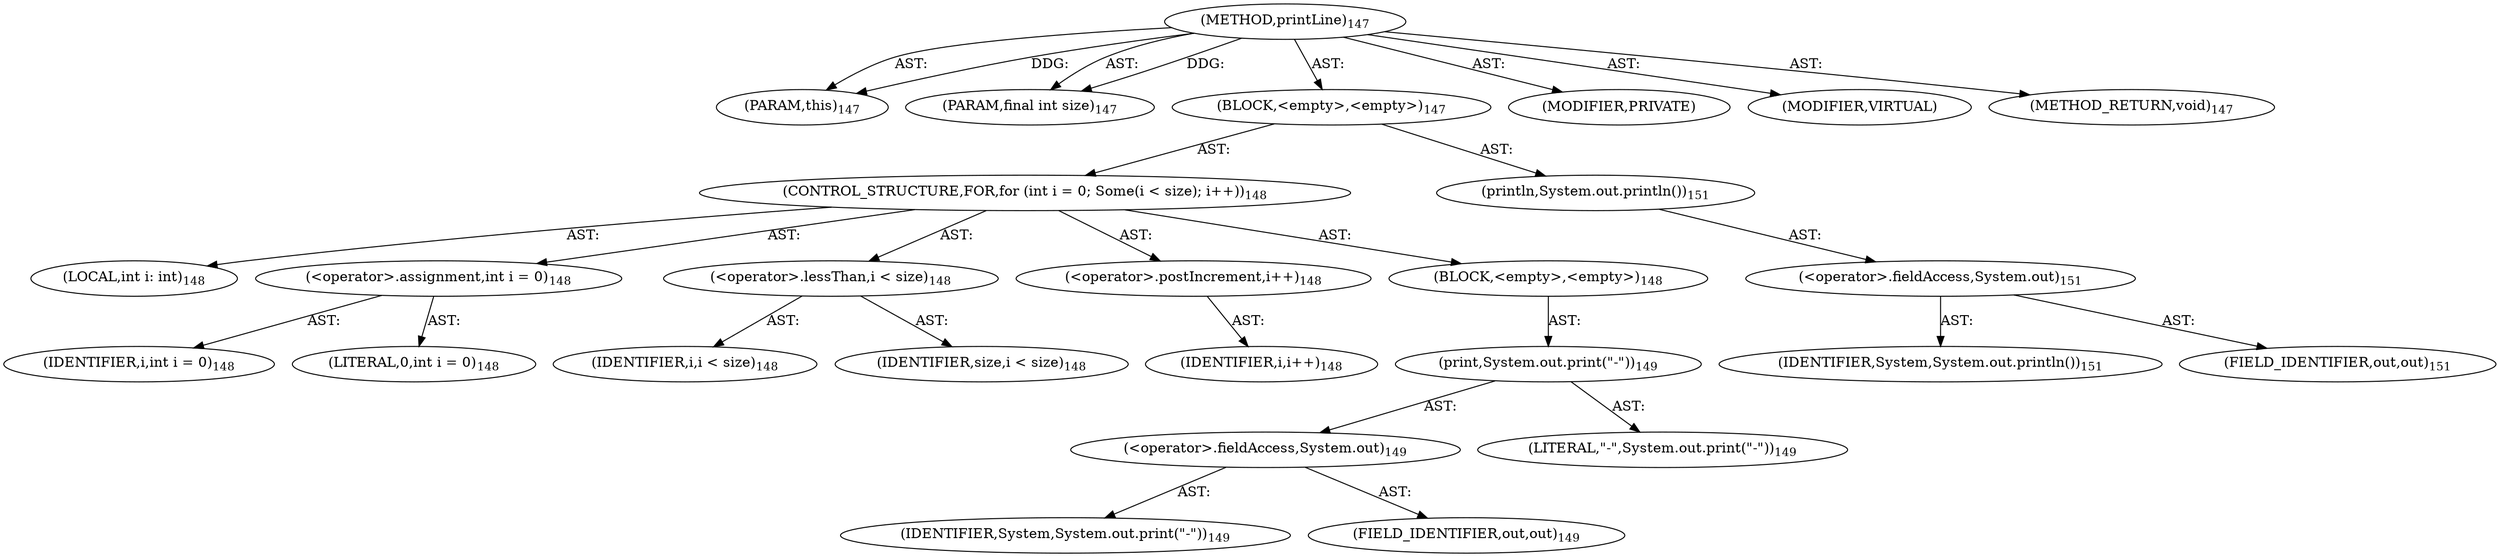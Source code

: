 digraph "printLine" {  
"111669149698" [label = <(METHOD,printLine)<SUB>147</SUB>> ]
"115964116997" [label = <(PARAM,this)<SUB>147</SUB>> ]
"115964116998" [label = <(PARAM,final int size)<SUB>147</SUB>> ]
"25769803787" [label = <(BLOCK,&lt;empty&gt;,&lt;empty&gt;)<SUB>147</SUB>> ]
"47244640265" [label = <(CONTROL_STRUCTURE,FOR,for (int i = 0; Some(i &lt; size); i++))<SUB>148</SUB>> ]
"94489280527" [label = <(LOCAL,int i: int)<SUB>148</SUB>> ]
"30064771152" [label = <(&lt;operator&gt;.assignment,int i = 0)<SUB>148</SUB>> ]
"68719476812" [label = <(IDENTIFIER,i,int i = 0)<SUB>148</SUB>> ]
"90194313233" [label = <(LITERAL,0,int i = 0)<SUB>148</SUB>> ]
"30064771153" [label = <(&lt;operator&gt;.lessThan,i &lt; size)<SUB>148</SUB>> ]
"68719476813" [label = <(IDENTIFIER,i,i &lt; size)<SUB>148</SUB>> ]
"68719476814" [label = <(IDENTIFIER,size,i &lt; size)<SUB>148</SUB>> ]
"30064771154" [label = <(&lt;operator&gt;.postIncrement,i++)<SUB>148</SUB>> ]
"68719476815" [label = <(IDENTIFIER,i,i++)<SUB>148</SUB>> ]
"25769803788" [label = <(BLOCK,&lt;empty&gt;,&lt;empty&gt;)<SUB>148</SUB>> ]
"30064771155" [label = <(print,System.out.print(&quot;-&quot;))<SUB>149</SUB>> ]
"30064771156" [label = <(&lt;operator&gt;.fieldAccess,System.out)<SUB>149</SUB>> ]
"68719476816" [label = <(IDENTIFIER,System,System.out.print(&quot;-&quot;))<SUB>149</SUB>> ]
"55834574868" [label = <(FIELD_IDENTIFIER,out,out)<SUB>149</SUB>> ]
"90194313234" [label = <(LITERAL,&quot;-&quot;,System.out.print(&quot;-&quot;))<SUB>149</SUB>> ]
"30064771157" [label = <(println,System.out.println())<SUB>151</SUB>> ]
"30064771158" [label = <(&lt;operator&gt;.fieldAccess,System.out)<SUB>151</SUB>> ]
"68719476817" [label = <(IDENTIFIER,System,System.out.println())<SUB>151</SUB>> ]
"55834574869" [label = <(FIELD_IDENTIFIER,out,out)<SUB>151</SUB>> ]
"133143986178" [label = <(MODIFIER,PRIVATE)> ]
"133143986179" [label = <(MODIFIER,VIRTUAL)> ]
"128849018882" [label = <(METHOD_RETURN,void)<SUB>147</SUB>> ]
  "111669149698" -> "115964116997"  [ label = "AST: "] 
  "111669149698" -> "115964116998"  [ label = "AST: "] 
  "111669149698" -> "25769803787"  [ label = "AST: "] 
  "111669149698" -> "133143986178"  [ label = "AST: "] 
  "111669149698" -> "133143986179"  [ label = "AST: "] 
  "111669149698" -> "128849018882"  [ label = "AST: "] 
  "25769803787" -> "47244640265"  [ label = "AST: "] 
  "25769803787" -> "30064771157"  [ label = "AST: "] 
  "47244640265" -> "94489280527"  [ label = "AST: "] 
  "47244640265" -> "30064771152"  [ label = "AST: "] 
  "47244640265" -> "30064771153"  [ label = "AST: "] 
  "47244640265" -> "30064771154"  [ label = "AST: "] 
  "47244640265" -> "25769803788"  [ label = "AST: "] 
  "30064771152" -> "68719476812"  [ label = "AST: "] 
  "30064771152" -> "90194313233"  [ label = "AST: "] 
  "30064771153" -> "68719476813"  [ label = "AST: "] 
  "30064771153" -> "68719476814"  [ label = "AST: "] 
  "30064771154" -> "68719476815"  [ label = "AST: "] 
  "25769803788" -> "30064771155"  [ label = "AST: "] 
  "30064771155" -> "30064771156"  [ label = "AST: "] 
  "30064771155" -> "90194313234"  [ label = "AST: "] 
  "30064771156" -> "68719476816"  [ label = "AST: "] 
  "30064771156" -> "55834574868"  [ label = "AST: "] 
  "30064771157" -> "30064771158"  [ label = "AST: "] 
  "30064771158" -> "68719476817"  [ label = "AST: "] 
  "30064771158" -> "55834574869"  [ label = "AST: "] 
  "111669149698" -> "115964116997"  [ label = "DDG: "] 
  "111669149698" -> "115964116998"  [ label = "DDG: "] 
}
